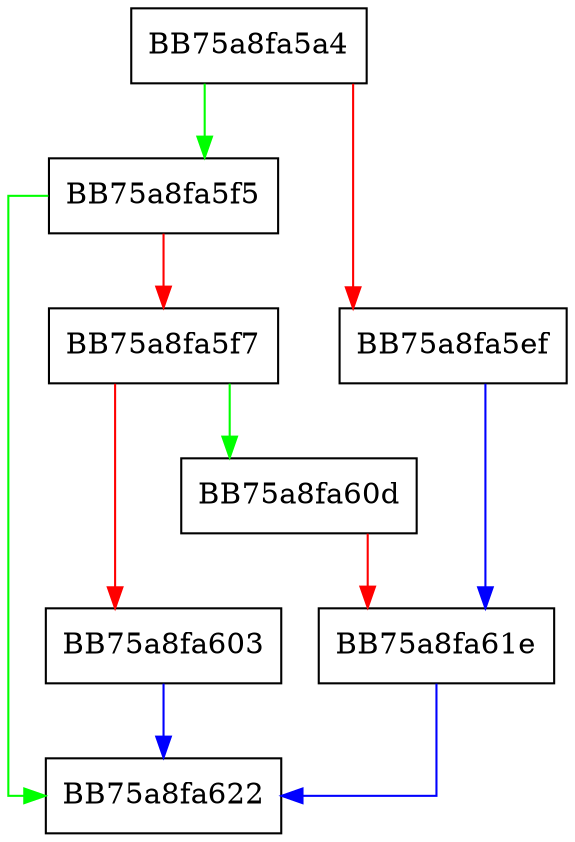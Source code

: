 digraph copy_tlv {
  node [shape="box"];
  graph [splines=ortho];
  BB75a8fa5a4 -> BB75a8fa5f5 [color="green"];
  BB75a8fa5a4 -> BB75a8fa5ef [color="red"];
  BB75a8fa5ef -> BB75a8fa61e [color="blue"];
  BB75a8fa5f5 -> BB75a8fa622 [color="green"];
  BB75a8fa5f5 -> BB75a8fa5f7 [color="red"];
  BB75a8fa5f7 -> BB75a8fa60d [color="green"];
  BB75a8fa5f7 -> BB75a8fa603 [color="red"];
  BB75a8fa603 -> BB75a8fa622 [color="blue"];
  BB75a8fa60d -> BB75a8fa61e [color="red"];
  BB75a8fa61e -> BB75a8fa622 [color="blue"];
}